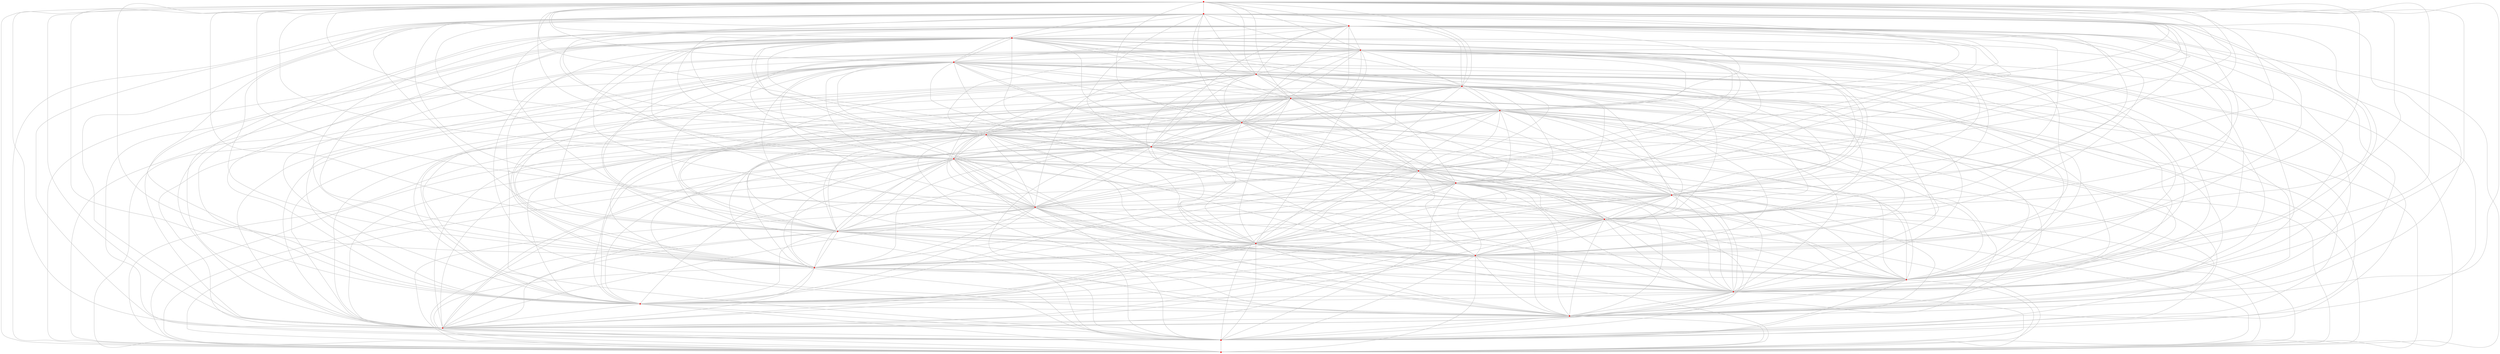graph {
	0 [color=red shape=point]
	1 [color=red shape=point]
	2 [color=red shape=point]
	3 [color=red shape=point]
	4 [color=red shape=point]
	5 [color=red shape=point]
	6 [color=red shape=point]
	7 [color=red shape=point]
	8 [color=red shape=point]
	9 [color=red shape=point]
	10 [color=red shape=point]
	11 [color=red shape=point]
	12 [color=red shape=point]
	13 [color=red shape=point]
	14 [color=red shape=point]
	15 [color=red shape=point]
	16 [color=red shape=point]
	17 [color=red shape=point]
	18 [color=red shape=point]
	19 [color=red shape=point]
	20 [color=red shape=point]
	21 [color=red shape=point]
	22 [color=red shape=point]
	23 [color=red shape=point]
	24 [color=red shape=point]
	25 [color=red shape=point]
	26 [color=red shape=point]
	27 [color=red shape=point]
	28 [color=red shape=point]
	29 [color=red shape=point]
	0 -- 1 [color=gray]
	0 -- 2 [color=gray]
	0 -- 3 [color=gray]
	0 -- 4 [color=gray]
	0 -- 5 [color=gray]
	0 -- 6 [color=gray]
	0 -- 7 [color=gray]
	0 -- 8 [color=gray]
	0 -- 9 [color=gray]
	0 -- 10 [color=gray]
	0 -- 11 [color=gray]
	0 -- 12 [color=gray]
	0 -- 13 [color=gray]
	0 -- 14 [color=gray]
	0 -- 15 [color=gray]
	0 -- 16 [color=gray]
	0 -- 17 [color=gray]
	0 -- 18 [color=gray]
	0 -- 19 [color=gray]
	0 -- 20 [color=gray]
	0 -- 21 [color=gray]
	0 -- 22 [color=gray]
	0 -- 23 [color=gray]
	0 -- 24 [color=gray]
	0 -- 25 [color=gray]
	0 -- 26 [color=gray]
	0 -- 27 [color=gray]
	0 -- 28 [color=gray]
	0 -- 29 [color=gray]
	1 -- 2 [color=gray]
	1 -- 3 [color=gray]
	1 -- 4 [color=gray]
	1 -- 5 [color=gray]
	1 -- 6 [color=gray]
	1 -- 7 [color=gray]
	1 -- 8 [color=gray]
	1 -- 9 [color=gray]
	1 -- 10 [color=gray]
	1 -- 11 [color=gray]
	1 -- 12 [color=gray]
	1 -- 13 [color=gray]
	1 -- 14 [color=gray]
	1 -- 15 [color=gray]
	1 -- 16 [color=gray]
	1 -- 17 [color=gray]
	1 -- 18 [color=gray]
	1 -- 19 [color=gray]
	1 -- 20 [color=gray]
	1 -- 21 [color=gray]
	1 -- 22 [color=gray]
	1 -- 23 [color=gray]
	1 -- 24 [color=gray]
	1 -- 25 [color=gray]
	1 -- 26 [color=gray]
	1 -- 27 [color=gray]
	1 -- 28 [color=gray]
	1 -- 29 [color=gray]
	2 -- 3 [color=gray]
	2 -- 4 [color=gray]
	2 -- 5 [color=gray]
	2 -- 6 [color=gray]
	2 -- 7 [color=gray]
	2 -- 8 [color=gray]
	2 -- 9 [color=gray]
	2 -- 10 [color=gray]
	2 -- 11 [color=gray]
	2 -- 12 [color=gray]
	2 -- 13 [color=gray]
	2 -- 14 [color=gray]
	2 -- 15 [color=gray]
	2 -- 16 [color=gray]
	2 -- 17 [color=gray]
	2 -- 18 [color=gray]
	2 -- 19 [color=gray]
	2 -- 20 [color=gray]
	2 -- 21 [color=gray]
	2 -- 22 [color=gray]
	2 -- 23 [color=gray]
	2 -- 24 [color=gray]
	2 -- 25 [color=gray]
	2 -- 26 [color=gray]
	2 -- 27 [color=gray]
	2 -- 28 [color=gray]
	2 -- 29 [color=gray]
	3 -- 4 [color=gray]
	3 -- 5 [color=gray]
	3 -- 6 [color=gray]
	3 -- 7 [color=gray]
	3 -- 8 [color=gray]
	3 -- 9 [color=gray]
	3 -- 10 [color=gray]
	3 -- 11 [color=gray]
	3 -- 12 [color=gray]
	3 -- 13 [color=gray]
	3 -- 14 [color=gray]
	3 -- 15 [color=gray]
	3 -- 16 [color=gray]
	3 -- 17 [color=gray]
	3 -- 18 [color=gray]
	3 -- 19 [color=gray]
	3 -- 20 [color=gray]
	3 -- 21 [color=gray]
	3 -- 22 [color=gray]
	3 -- 23 [color=gray]
	3 -- 24 [color=gray]
	3 -- 25 [color=gray]
	3 -- 26 [color=gray]
	3 -- 27 [color=gray]
	3 -- 28 [color=gray]
	3 -- 29 [color=gray]
	4 -- 5 [color=gray]
	4 -- 6 [color=gray]
	4 -- 7 [color=gray]
	4 -- 8 [color=gray]
	4 -- 9 [color=gray]
	4 -- 10 [color=gray]
	4 -- 11 [color=gray]
	4 -- 12 [color=gray]
	4 -- 13 [color=gray]
	4 -- 14 [color=gray]
	4 -- 15 [color=gray]
	4 -- 16 [color=gray]
	4 -- 17 [color=gray]
	4 -- 18 [color=gray]
	4 -- 19 [color=gray]
	4 -- 20 [color=gray]
	4 -- 21 [color=gray]
	4 -- 22 [color=gray]
	4 -- 23 [color=gray]
	4 -- 24 [color=gray]
	4 -- 25 [color=gray]
	4 -- 26 [color=gray]
	4 -- 27 [color=gray]
	4 -- 28 [color=gray]
	4 -- 29 [color=gray]
	5 -- 6 [color=gray]
	5 -- 7 [color=gray]
	5 -- 8 [color=gray]
	5 -- 9 [color=gray]
	5 -- 10 [color=gray]
	5 -- 11 [color=gray]
	5 -- 12 [color=gray]
	5 -- 13 [color=gray]
	5 -- 14 [color=gray]
	5 -- 15 [color=gray]
	5 -- 16 [color=gray]
	5 -- 17 [color=gray]
	5 -- 18 [color=gray]
	5 -- 19 [color=gray]
	5 -- 20 [color=gray]
	5 -- 21 [color=gray]
	5 -- 22 [color=gray]
	5 -- 23 [color=gray]
	5 -- 24 [color=gray]
	5 -- 25 [color=gray]
	5 -- 26 [color=gray]
	5 -- 27 [color=gray]
	5 -- 28 [color=gray]
	5 -- 29 [color=gray]
	6 -- 7 [color=gray]
	6 -- 8 [color=gray]
	6 -- 9 [color=gray]
	6 -- 10 [color=gray]
	6 -- 11 [color=gray]
	6 -- 12 [color=gray]
	6 -- 13 [color=gray]
	6 -- 14 [color=gray]
	6 -- 15 [color=gray]
	6 -- 16 [color=gray]
	6 -- 17 [color=gray]
	6 -- 18 [color=gray]
	6 -- 19 [color=gray]
	6 -- 20 [color=gray]
	6 -- 21 [color=gray]
	6 -- 22 [color=gray]
	6 -- 23 [color=gray]
	6 -- 24 [color=gray]
	6 -- 25 [color=gray]
	6 -- 26 [color=gray]
	6 -- 27 [color=gray]
	6 -- 28 [color=gray]
	6 -- 29 [color=gray]
	7 -- 8 [color=gray]
	7 -- 9 [color=gray]
	7 -- 10 [color=gray]
	7 -- 11 [color=gray]
	7 -- 12 [color=gray]
	7 -- 13 [color=gray]
	7 -- 14 [color=gray]
	7 -- 15 [color=gray]
	7 -- 16 [color=gray]
	7 -- 17 [color=gray]
	7 -- 18 [color=gray]
	7 -- 19 [color=gray]
	7 -- 20 [color=gray]
	7 -- 21 [color=gray]
	7 -- 22 [color=gray]
	7 -- 23 [color=gray]
	7 -- 24 [color=gray]
	7 -- 25 [color=gray]
	7 -- 26 [color=gray]
	7 -- 27 [color=gray]
	7 -- 28 [color=gray]
	7 -- 29 [color=gray]
	8 -- 9 [color=gray]
	8 -- 10 [color=gray]
	8 -- 11 [color=gray]
	8 -- 12 [color=gray]
	8 -- 13 [color=gray]
	8 -- 14 [color=gray]
	8 -- 15 [color=gray]
	8 -- 16 [color=gray]
	8 -- 17 [color=gray]
	8 -- 18 [color=gray]
	8 -- 19 [color=gray]
	8 -- 20 [color=gray]
	8 -- 21 [color=gray]
	8 -- 22 [color=gray]
	8 -- 23 [color=gray]
	8 -- 24 [color=gray]
	8 -- 25 [color=gray]
	8 -- 26 [color=gray]
	8 -- 27 [color=gray]
	8 -- 28 [color=gray]
	8 -- 29 [color=gray]
	9 -- 10 [color=gray]
	9 -- 11 [color=gray]
	9 -- 12 [color=gray]
	9 -- 13 [color=gray]
	9 -- 14 [color=gray]
	9 -- 15 [color=gray]
	9 -- 16 [color=gray]
	9 -- 17 [color=gray]
	9 -- 18 [color=gray]
	9 -- 19 [color=gray]
	9 -- 20 [color=gray]
	9 -- 21 [color=gray]
	9 -- 22 [color=gray]
	9 -- 23 [color=gray]
	9 -- 24 [color=gray]
	9 -- 25 [color=gray]
	9 -- 26 [color=gray]
	9 -- 27 [color=gray]
	9 -- 28 [color=gray]
	9 -- 29 [color=gray]
	10 -- 11 [color=gray]
	10 -- 12 [color=gray]
	10 -- 13 [color=gray]
	10 -- 14 [color=gray]
	10 -- 15 [color=gray]
	10 -- 16 [color=gray]
	10 -- 17 [color=gray]
	10 -- 18 [color=gray]
	10 -- 19 [color=gray]
	10 -- 20 [color=gray]
	10 -- 21 [color=gray]
	10 -- 22 [color=gray]
	10 -- 23 [color=gray]
	10 -- 24 [color=gray]
	10 -- 25 [color=gray]
	10 -- 26 [color=gray]
	10 -- 27 [color=gray]
	10 -- 28 [color=gray]
	10 -- 29 [color=gray]
	11 -- 12 [color=gray]
	11 -- 13 [color=gray]
	11 -- 14 [color=gray]
	11 -- 15 [color=gray]
	11 -- 16 [color=gray]
	11 -- 17 [color=gray]
	11 -- 18 [color=gray]
	11 -- 19 [color=gray]
	11 -- 20 [color=gray]
	11 -- 21 [color=gray]
	11 -- 22 [color=gray]
	11 -- 23 [color=gray]
	11 -- 24 [color=gray]
	11 -- 25 [color=gray]
	11 -- 26 [color=gray]
	11 -- 27 [color=gray]
	11 -- 28 [color=gray]
	11 -- 29 [color=gray]
	12 -- 13 [color=gray]
	12 -- 14 [color=gray]
	12 -- 15 [color=gray]
	12 -- 16 [color=gray]
	12 -- 17 [color=gray]
	12 -- 18 [color=gray]
	12 -- 19 [color=gray]
	12 -- 20 [color=gray]
	12 -- 21 [color=gray]
	12 -- 22 [color=gray]
	12 -- 23 [color=gray]
	12 -- 24 [color=gray]
	12 -- 25 [color=gray]
	12 -- 26 [color=gray]
	12 -- 27 [color=gray]
	12 -- 28 [color=gray]
	12 -- 29 [color=gray]
	13 -- 14 [color=gray]
	13 -- 15 [color=gray]
	13 -- 16 [color=gray]
	13 -- 17 [color=gray]
	13 -- 18 [color=gray]
	13 -- 19 [color=gray]
	13 -- 20 [color=gray]
	13 -- 21 [color=gray]
	13 -- 22 [color=gray]
	13 -- 23 [color=gray]
	13 -- 24 [color=gray]
	13 -- 25 [color=gray]
	13 -- 26 [color=gray]
	13 -- 27 [color=gray]
	13 -- 28 [color=gray]
	13 -- 29 [color=gray]
	14 -- 15 [color=gray]
	14 -- 16 [color=gray]
	14 -- 17 [color=gray]
	14 -- 18 [color=gray]
	14 -- 19 [color=gray]
	14 -- 20 [color=gray]
	14 -- 21 [color=gray]
	14 -- 22 [color=gray]
	14 -- 23 [color=gray]
	14 -- 24 [color=gray]
	14 -- 25 [color=gray]
	14 -- 26 [color=gray]
	14 -- 27 [color=gray]
	14 -- 28 [color=gray]
	14 -- 29 [color=gray]
	15 -- 16 [color=gray]
	15 -- 17 [color=gray]
	15 -- 18 [color=gray]
	15 -- 19 [color=gray]
	15 -- 20 [color=gray]
	15 -- 21 [color=gray]
	15 -- 22 [color=gray]
	15 -- 23 [color=gray]
	15 -- 24 [color=gray]
	15 -- 25 [color=gray]
	15 -- 26 [color=gray]
	15 -- 27 [color=gray]
	15 -- 28 [color=gray]
	15 -- 29 [color=gray]
	16 -- 17 [color=gray]
	16 -- 18 [color=gray]
	16 -- 19 [color=gray]
	16 -- 20 [color=gray]
	16 -- 21 [color=gray]
	16 -- 22 [color=gray]
	16 -- 23 [color=gray]
	16 -- 24 [color=gray]
	16 -- 25 [color=gray]
	16 -- 26 [color=gray]
	16 -- 27 [color=gray]
	16 -- 28 [color=gray]
	16 -- 29 [color=gray]
	17 -- 18 [color=gray]
	17 -- 19 [color=gray]
	17 -- 20 [color=gray]
	17 -- 21 [color=gray]
	17 -- 22 [color=gray]
	17 -- 23 [color=gray]
	17 -- 24 [color=gray]
	17 -- 25 [color=gray]
	17 -- 26 [color=gray]
	17 -- 27 [color=gray]
	17 -- 28 [color=gray]
	17 -- 29 [color=gray]
	18 -- 19 [color=gray]
	18 -- 20 [color=gray]
	18 -- 21 [color=gray]
	18 -- 22 [color=gray]
	18 -- 23 [color=gray]
	18 -- 24 [color=gray]
	18 -- 25 [color=gray]
	18 -- 26 [color=gray]
	18 -- 27 [color=gray]
	18 -- 28 [color=gray]
	18 -- 29 [color=gray]
	19 -- 20 [color=gray]
	19 -- 21 [color=gray]
	19 -- 22 [color=gray]
	19 -- 23 [color=gray]
	19 -- 24 [color=gray]
	19 -- 25 [color=gray]
	19 -- 26 [color=gray]
	19 -- 27 [color=gray]
	19 -- 28 [color=gray]
	19 -- 29 [color=gray]
	20 -- 21 [color=gray]
	20 -- 22 [color=gray]
	20 -- 23 [color=gray]
	20 -- 24 [color=gray]
	20 -- 25 [color=gray]
	20 -- 26 [color=gray]
	20 -- 27 [color=gray]
	20 -- 28 [color=gray]
	20 -- 29 [color=gray]
	21 -- 22 [color=gray]
	21 -- 23 [color=gray]
	21 -- 24 [color=gray]
	21 -- 25 [color=gray]
	21 -- 26 [color=gray]
	21 -- 27 [color=gray]
	21 -- 28 [color=gray]
	21 -- 29 [color=gray]
	22 -- 23 [color=gray]
	22 -- 24 [color=gray]
	22 -- 25 [color=gray]
	22 -- 26 [color=gray]
	22 -- 27 [color=gray]
	22 -- 28 [color=gray]
	22 -- 29 [color=gray]
	23 -- 24 [color=gray]
	23 -- 25 [color=gray]
	23 -- 26 [color=gray]
	23 -- 27 [color=gray]
	23 -- 28 [color=gray]
	23 -- 29 [color=gray]
	24 -- 25 [color=gray]
	24 -- 26 [color=gray]
	24 -- 27 [color=gray]
	24 -- 28 [color=gray]
	24 -- 29 [color=gray]
	25 -- 26 [color=gray]
	25 -- 27 [color=gray]
	25 -- 28 [color=gray]
	25 -- 29 [color=gray]
	26 -- 27 [color=gray]
	26 -- 28 [color=gray]
	26 -- 29 [color=gray]
	27 -- 28 [color=gray]
	27 -- 29 [color=gray]
	28 -- 29 [color=gray]
}
